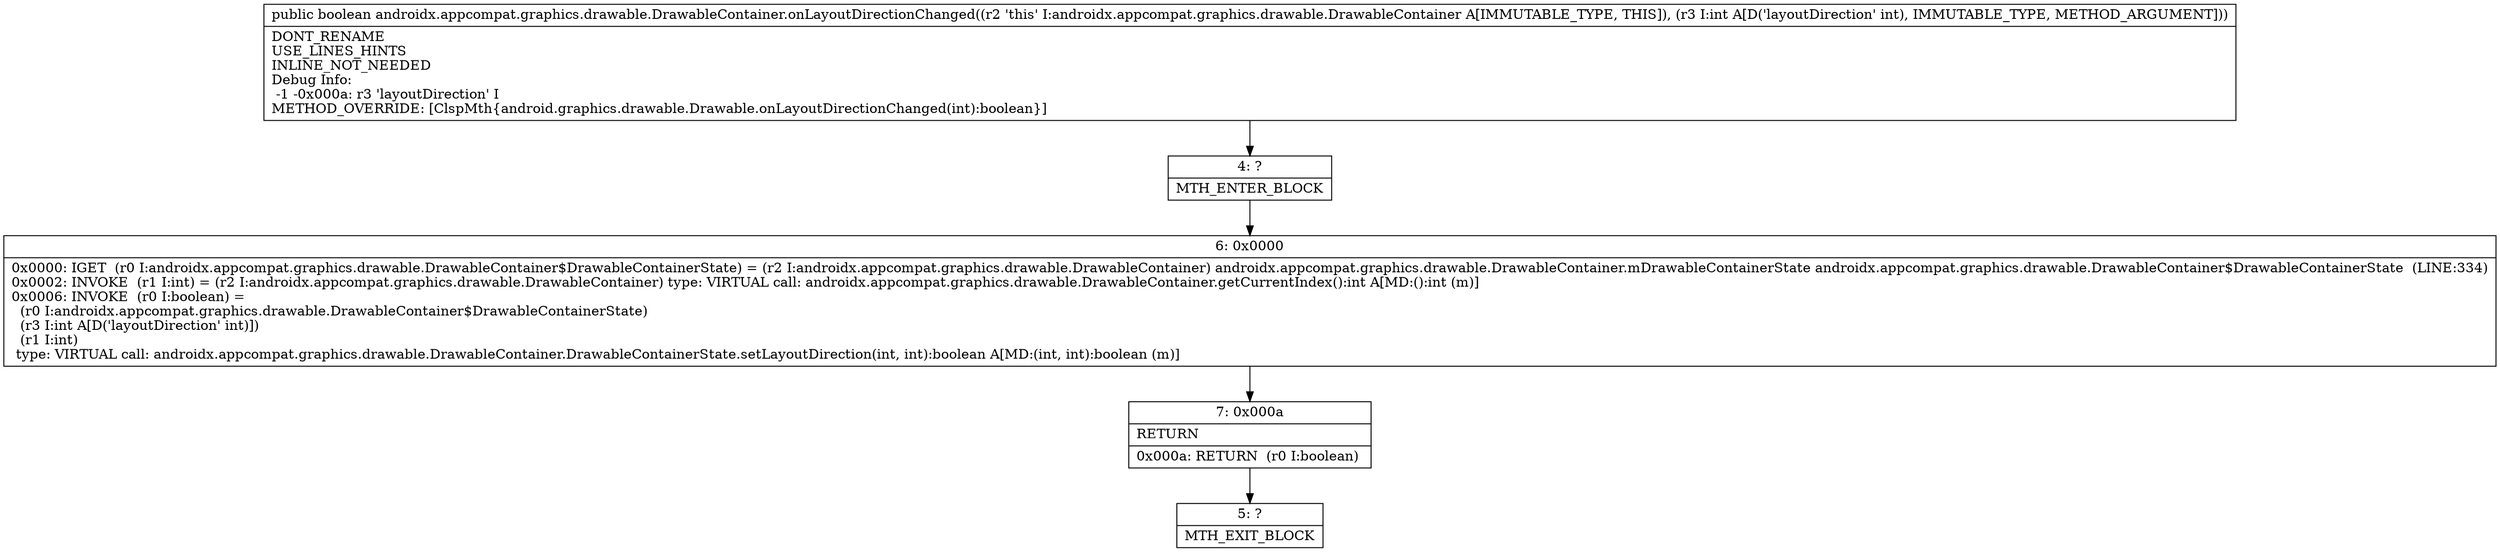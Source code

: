 digraph "CFG forandroidx.appcompat.graphics.drawable.DrawableContainer.onLayoutDirectionChanged(I)Z" {
Node_4 [shape=record,label="{4\:\ ?|MTH_ENTER_BLOCK\l}"];
Node_6 [shape=record,label="{6\:\ 0x0000|0x0000: IGET  (r0 I:androidx.appcompat.graphics.drawable.DrawableContainer$DrawableContainerState) = (r2 I:androidx.appcompat.graphics.drawable.DrawableContainer) androidx.appcompat.graphics.drawable.DrawableContainer.mDrawableContainerState androidx.appcompat.graphics.drawable.DrawableContainer$DrawableContainerState  (LINE:334)\l0x0002: INVOKE  (r1 I:int) = (r2 I:androidx.appcompat.graphics.drawable.DrawableContainer) type: VIRTUAL call: androidx.appcompat.graphics.drawable.DrawableContainer.getCurrentIndex():int A[MD:():int (m)]\l0x0006: INVOKE  (r0 I:boolean) = \l  (r0 I:androidx.appcompat.graphics.drawable.DrawableContainer$DrawableContainerState)\l  (r3 I:int A[D('layoutDirection' int)])\l  (r1 I:int)\l type: VIRTUAL call: androidx.appcompat.graphics.drawable.DrawableContainer.DrawableContainerState.setLayoutDirection(int, int):boolean A[MD:(int, int):boolean (m)]\l}"];
Node_7 [shape=record,label="{7\:\ 0x000a|RETURN\l|0x000a: RETURN  (r0 I:boolean) \l}"];
Node_5 [shape=record,label="{5\:\ ?|MTH_EXIT_BLOCK\l}"];
MethodNode[shape=record,label="{public boolean androidx.appcompat.graphics.drawable.DrawableContainer.onLayoutDirectionChanged((r2 'this' I:androidx.appcompat.graphics.drawable.DrawableContainer A[IMMUTABLE_TYPE, THIS]), (r3 I:int A[D('layoutDirection' int), IMMUTABLE_TYPE, METHOD_ARGUMENT]))  | DONT_RENAME\lUSE_LINES_HINTS\lINLINE_NOT_NEEDED\lDebug Info:\l  \-1 \-0x000a: r3 'layoutDirection' I\lMETHOD_OVERRIDE: [ClspMth\{android.graphics.drawable.Drawable.onLayoutDirectionChanged(int):boolean\}]\l}"];
MethodNode -> Node_4;Node_4 -> Node_6;
Node_6 -> Node_7;
Node_7 -> Node_5;
}

